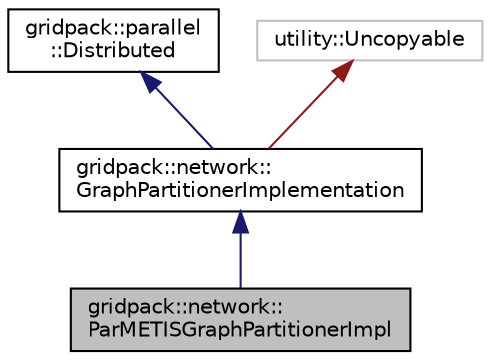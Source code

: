 digraph "gridpack::network::ParMETISGraphPartitionerImpl"
{
  edge [fontname="Helvetica",fontsize="10",labelfontname="Helvetica",labelfontsize="10"];
  node [fontname="Helvetica",fontsize="10",shape=record];
  Node1 [label="gridpack::network::\lParMETISGraphPartitionerImpl",height=0.2,width=0.4,color="black", fillcolor="grey75", style="filled" fontcolor="black"];
  Node2 -> Node1 [dir="back",color="midnightblue",fontsize="10",style="solid",fontname="Helvetica"];
  Node2 [label="gridpack::network::\lGraphPartitionerImplementation",height=0.2,width=0.4,color="black", fillcolor="white", style="filled",URL="$classgridpack_1_1network_1_1_graph_partitioner_implementation.html"];
  Node3 -> Node2 [dir="back",color="midnightblue",fontsize="10",style="solid",fontname="Helvetica"];
  Node3 [label="gridpack::parallel\l::Distributed",height=0.2,width=0.4,color="black", fillcolor="white", style="filled",URL="$classgridpack_1_1parallel_1_1_distributed.html",tooltip="Serves as a base class for parallel things. "];
  Node4 -> Node2 [dir="back",color="firebrick4",fontsize="10",style="solid",fontname="Helvetica"];
  Node4 [label="utility::Uncopyable",height=0.2,width=0.4,color="grey75", fillcolor="white", style="filled"];
}
